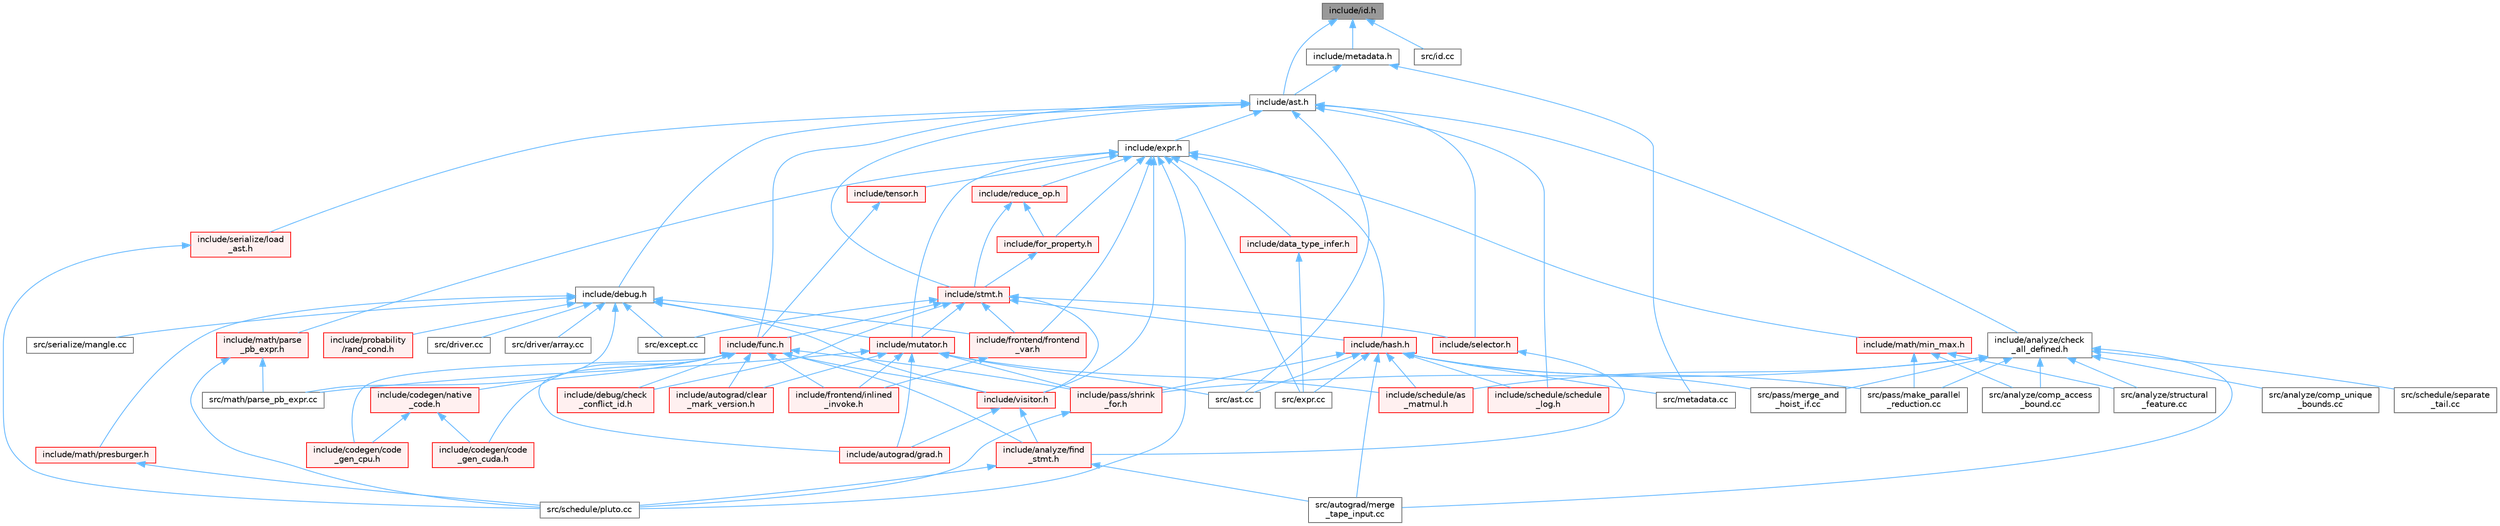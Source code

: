 digraph "include/id.h"
{
 // LATEX_PDF_SIZE
  bgcolor="transparent";
  edge [fontname=Helvetica,fontsize=10,labelfontname=Helvetica,labelfontsize=10];
  node [fontname=Helvetica,fontsize=10,shape=box,height=0.2,width=0.4];
  Node1 [label="include/id.h",height=0.2,width=0.4,color="gray40", fillcolor="grey60", style="filled", fontcolor="black",tooltip=" "];
  Node1 -> Node2 [dir="back",color="steelblue1",style="solid"];
  Node2 [label="include/ast.h",height=0.2,width=0.4,color="grey40", fillcolor="white", style="filled",URL="$ast_8h.html",tooltip=" "];
  Node2 -> Node3 [dir="back",color="steelblue1",style="solid"];
  Node3 [label="include/analyze/check\l_all_defined.h",height=0.2,width=0.4,color="grey40", fillcolor="white", style="filled",URL="$check__all__defined_8h.html",tooltip=" "];
  Node3 -> Node4 [dir="back",color="steelblue1",style="solid"];
  Node4 [label="include/pass/shrink\l_for.h",height=0.2,width=0.4,color="red", fillcolor="#FFF0F0", style="filled",URL="$shrink__for_8h.html",tooltip=" "];
  Node4 -> Node9 [dir="back",color="steelblue1",style="solid"];
  Node9 [label="src/schedule/pluto.cc",height=0.2,width=0.4,color="grey40", fillcolor="white", style="filled",URL="$pluto_8cc.html",tooltip=" "];
  Node3 -> Node10 [dir="back",color="steelblue1",style="solid"];
  Node10 [label="include/schedule/as\l_matmul.h",height=0.2,width=0.4,color="red", fillcolor="#FFF0F0", style="filled",URL="$as__matmul_8h.html",tooltip=" "];
  Node3 -> Node12 [dir="back",color="steelblue1",style="solid"];
  Node12 [label="src/analyze/comp_access\l_bound.cc",height=0.2,width=0.4,color="grey40", fillcolor="white", style="filled",URL="$comp__access__bound_8cc.html",tooltip=" "];
  Node3 -> Node13 [dir="back",color="steelblue1",style="solid"];
  Node13 [label="src/analyze/comp_unique\l_bounds.cc",height=0.2,width=0.4,color="grey40", fillcolor="white", style="filled",URL="$comp__unique__bounds_8cc.html",tooltip=" "];
  Node3 -> Node14 [dir="back",color="steelblue1",style="solid"];
  Node14 [label="src/analyze/structural\l_feature.cc",height=0.2,width=0.4,color="grey40", fillcolor="white", style="filled",URL="$structural__feature_8cc.html",tooltip=" "];
  Node3 -> Node15 [dir="back",color="steelblue1",style="solid"];
  Node15 [label="src/autograd/merge\l_tape_input.cc",height=0.2,width=0.4,color="grey40", fillcolor="white", style="filled",URL="$merge__tape__input_8cc.html",tooltip=" "];
  Node3 -> Node16 [dir="back",color="steelblue1",style="solid"];
  Node16 [label="src/pass/make_parallel\l_reduction.cc",height=0.2,width=0.4,color="grey40", fillcolor="white", style="filled",URL="$make__parallel__reduction_8cc.html",tooltip=" "];
  Node3 -> Node17 [dir="back",color="steelblue1",style="solid"];
  Node17 [label="src/pass/merge_and\l_hoist_if.cc",height=0.2,width=0.4,color="grey40", fillcolor="white", style="filled",URL="$merge__and__hoist__if_8cc.html",tooltip=" "];
  Node3 -> Node18 [dir="back",color="steelblue1",style="solid"];
  Node18 [label="src/schedule/separate\l_tail.cc",height=0.2,width=0.4,color="grey40", fillcolor="white", style="filled",URL="$separate__tail_8cc.html",tooltip=" "];
  Node2 -> Node19 [dir="back",color="steelblue1",style="solid"];
  Node19 [label="include/debug.h",height=0.2,width=0.4,color="grey40", fillcolor="white", style="filled",URL="$debug_8h.html",tooltip=" "];
  Node19 -> Node20 [dir="back",color="steelblue1",style="solid"];
  Node20 [label="include/frontend/frontend\l_var.h",height=0.2,width=0.4,color="red", fillcolor="#FFF0F0", style="filled",URL="$frontend__var_8h.html",tooltip=" "];
  Node20 -> Node21 [dir="back",color="steelblue1",style="solid"];
  Node21 [label="include/frontend/inlined\l_invoke.h",height=0.2,width=0.4,color="red", fillcolor="#FFF0F0", style="filled",URL="$inlined__invoke_8h.html",tooltip=" "];
  Node19 -> Node24 [dir="back",color="steelblue1",style="solid"];
  Node24 [label="include/math/presburger.h",height=0.2,width=0.4,color="red", fillcolor="#FFF0F0", style="filled",URL="$presburger_8h.html",tooltip=" "];
  Node24 -> Node9 [dir="back",color="steelblue1",style="solid"];
  Node19 -> Node58 [dir="back",color="steelblue1",style="solid"];
  Node58 [label="include/mutator.h",height=0.2,width=0.4,color="red", fillcolor="#FFF0F0", style="filled",URL="$mutator_8h.html",tooltip=" "];
  Node58 -> Node61 [dir="back",color="steelblue1",style="solid"];
  Node61 [label="include/autograd/clear\l_mark_version.h",height=0.2,width=0.4,color="red", fillcolor="#FFF0F0", style="filled",URL="$clear__mark__version_8h.html",tooltip=" "];
  Node58 -> Node68 [dir="back",color="steelblue1",style="solid"];
  Node68 [label="include/autograd/grad.h",height=0.2,width=0.4,color="red", fillcolor="#FFF0F0", style="filled",URL="$grad_8h.html",tooltip=" "];
  Node58 -> Node21 [dir="back",color="steelblue1",style="solid"];
  Node58 -> Node4 [dir="back",color="steelblue1",style="solid"];
  Node58 -> Node10 [dir="back",color="steelblue1",style="solid"];
  Node58 -> Node162 [dir="back",color="steelblue1",style="solid"];
  Node162 [label="src/ast.cc",height=0.2,width=0.4,color="grey40", fillcolor="white", style="filled",URL="$ast_8cc.html",tooltip=" "];
  Node58 -> Node163 [dir="back",color="steelblue1",style="solid"];
  Node163 [label="src/math/parse_pb_expr.cc",height=0.2,width=0.4,color="grey40", fillcolor="white", style="filled",URL="$parse__pb__expr_8cc.html",tooltip=" "];
  Node19 -> Node165 [dir="back",color="steelblue1",style="solid"];
  Node165 [label="include/probability\l/rand_cond.h",height=0.2,width=0.4,color="red", fillcolor="#FFF0F0", style="filled",URL="$rand__cond_8h.html",tooltip=" "];
  Node19 -> Node170 [dir="back",color="steelblue1",style="solid"];
  Node170 [label="include/visitor.h",height=0.2,width=0.4,color="red", fillcolor="#FFF0F0", style="filled",URL="$visitor_8h.html",tooltip=" "];
  Node170 -> Node191 [dir="back",color="steelblue1",style="solid"];
  Node191 [label="include/analyze/find\l_stmt.h",height=0.2,width=0.4,color="red", fillcolor="#FFF0F0", style="filled",URL="$find__stmt_8h.html",tooltip=" "];
  Node191 -> Node15 [dir="back",color="steelblue1",style="solid"];
  Node191 -> Node9 [dir="back",color="steelblue1",style="solid"];
  Node170 -> Node68 [dir="back",color="steelblue1",style="solid"];
  Node19 -> Node214 [dir="back",color="steelblue1",style="solid"];
  Node214 [label="src/driver.cc",height=0.2,width=0.4,color="grey40", fillcolor="white", style="filled",URL="$driver_8cc.html",tooltip=" "];
  Node19 -> Node215 [dir="back",color="steelblue1",style="solid"];
  Node215 [label="src/driver/array.cc",height=0.2,width=0.4,color="grey40", fillcolor="white", style="filled",URL="$array_8cc.html",tooltip=" "];
  Node19 -> Node139 [dir="back",color="steelblue1",style="solid"];
  Node139 [label="src/except.cc",height=0.2,width=0.4,color="grey40", fillcolor="white", style="filled",URL="$except_8cc.html",tooltip=" "];
  Node19 -> Node163 [dir="back",color="steelblue1",style="solid"];
  Node19 -> Node216 [dir="back",color="steelblue1",style="solid"];
  Node216 [label="src/serialize/mangle.cc",height=0.2,width=0.4,color="grey40", fillcolor="white", style="filled",URL="$mangle_8cc.html",tooltip=" "];
  Node2 -> Node217 [dir="back",color="steelblue1",style="solid"];
  Node217 [label="include/expr.h",height=0.2,width=0.4,color="grey40", fillcolor="white", style="filled",URL="$expr_8h.html",tooltip=" "];
  Node217 -> Node218 [dir="back",color="steelblue1",style="solid"];
  Node218 [label="include/data_type_infer.h",height=0.2,width=0.4,color="red", fillcolor="#FFF0F0", style="filled",URL="$data__type__infer_8h.html",tooltip=" "];
  Node218 -> Node219 [dir="back",color="steelblue1",style="solid"];
  Node219 [label="src/expr.cc",height=0.2,width=0.4,color="grey40", fillcolor="white", style="filled",URL="$expr_8cc.html",tooltip=" "];
  Node217 -> Node220 [dir="back",color="steelblue1",style="solid"];
  Node220 [label="include/for_property.h",height=0.2,width=0.4,color="red", fillcolor="#FFF0F0", style="filled",URL="$for__property_8h.html",tooltip=" "];
  Node220 -> Node221 [dir="back",color="steelblue1",style="solid"];
  Node221 [label="include/stmt.h",height=0.2,width=0.4,color="red", fillcolor="#FFF0F0", style="filled",URL="$stmt_8h.html",tooltip=" "];
  Node221 -> Node229 [dir="back",color="steelblue1",style="solid"];
  Node229 [label="include/debug/check\l_conflict_id.h",height=0.2,width=0.4,color="red", fillcolor="#FFF0F0", style="filled",URL="$check__conflict__id_8h.html",tooltip=" "];
  Node221 -> Node20 [dir="back",color="steelblue1",style="solid"];
  Node221 -> Node230 [dir="back",color="steelblue1",style="solid"];
  Node230 [label="include/func.h",height=0.2,width=0.4,color="red", fillcolor="#FFF0F0", style="filled",URL="$func_8h.html",tooltip=" "];
  Node230 -> Node191 [dir="back",color="steelblue1",style="solid"];
  Node230 -> Node61 [dir="back",color="steelblue1",style="solid"];
  Node230 -> Node68 [dir="back",color="steelblue1",style="solid"];
  Node230 -> Node200 [dir="back",color="steelblue1",style="solid"];
  Node200 [label="include/codegen/code\l_gen_cpu.h",height=0.2,width=0.4,color="red", fillcolor="#FFF0F0", style="filled",URL="$code__gen__cpu_8h.html",tooltip=" "];
  Node230 -> Node202 [dir="back",color="steelblue1",style="solid"];
  Node202 [label="include/codegen/code\l_gen_cuda.h",height=0.2,width=0.4,color="red", fillcolor="#FFF0F0", style="filled",URL="$code__gen__cuda_8h.html",tooltip=" "];
  Node230 -> Node231 [dir="back",color="steelblue1",style="solid"];
  Node231 [label="include/codegen/native\l_code.h",height=0.2,width=0.4,color="red", fillcolor="#FFF0F0", style="filled",URL="$native__code_8h.html",tooltip=" "];
  Node231 -> Node200 [dir="back",color="steelblue1",style="solid"];
  Node231 -> Node202 [dir="back",color="steelblue1",style="solid"];
  Node230 -> Node229 [dir="back",color="steelblue1",style="solid"];
  Node230 -> Node21 [dir="back",color="steelblue1",style="solid"];
  Node230 -> Node4 [dir="back",color="steelblue1",style="solid"];
  Node230 -> Node170 [dir="back",color="steelblue1",style="solid"];
  Node221 -> Node236 [dir="back",color="steelblue1",style="solid"];
  Node236 [label="include/hash.h",height=0.2,width=0.4,color="red", fillcolor="#FFF0F0", style="filled",URL="$hash_8h.html",tooltip=" "];
  Node236 -> Node4 [dir="back",color="steelblue1",style="solid"];
  Node236 -> Node10 [dir="back",color="steelblue1",style="solid"];
  Node236 -> Node237 [dir="back",color="steelblue1",style="solid"];
  Node237 [label="include/schedule/schedule\l_log.h",height=0.2,width=0.4,color="red", fillcolor="#FFF0F0", style="filled",URL="$schedule__log_8h.html",tooltip=" "];
  Node236 -> Node162 [dir="back",color="steelblue1",style="solid"];
  Node236 -> Node15 [dir="back",color="steelblue1",style="solid"];
  Node236 -> Node219 [dir="back",color="steelblue1",style="solid"];
  Node236 -> Node243 [dir="back",color="steelblue1",style="solid"];
  Node243 [label="src/metadata.cc",height=0.2,width=0.4,color="grey40", fillcolor="white", style="filled",URL="$metadata_8cc.html",tooltip=" "];
  Node236 -> Node16 [dir="back",color="steelblue1",style="solid"];
  Node236 -> Node17 [dir="back",color="steelblue1",style="solid"];
  Node221 -> Node58 [dir="back",color="steelblue1",style="solid"];
  Node221 -> Node250 [dir="back",color="steelblue1",style="solid"];
  Node250 [label="include/selector.h",height=0.2,width=0.4,color="red", fillcolor="#FFF0F0", style="filled",URL="$selector_8h.html",tooltip=" "];
  Node250 -> Node191 [dir="back",color="steelblue1",style="solid"];
  Node221 -> Node170 [dir="back",color="steelblue1",style="solid"];
  Node221 -> Node139 [dir="back",color="steelblue1",style="solid"];
  Node217 -> Node20 [dir="back",color="steelblue1",style="solid"];
  Node217 -> Node236 [dir="back",color="steelblue1",style="solid"];
  Node217 -> Node252 [dir="back",color="steelblue1",style="solid"];
  Node252 [label="include/math/min_max.h",height=0.2,width=0.4,color="red", fillcolor="#FFF0F0", style="filled",URL="$min__max_8h.html",tooltip=" "];
  Node252 -> Node12 [dir="back",color="steelblue1",style="solid"];
  Node252 -> Node14 [dir="back",color="steelblue1",style="solid"];
  Node252 -> Node16 [dir="back",color="steelblue1",style="solid"];
  Node217 -> Node253 [dir="back",color="steelblue1",style="solid"];
  Node253 [label="include/math/parse\l_pb_expr.h",height=0.2,width=0.4,color="red", fillcolor="#FFF0F0", style="filled",URL="$parse__pb__expr_8h.html",tooltip=" "];
  Node253 -> Node163 [dir="back",color="steelblue1",style="solid"];
  Node253 -> Node9 [dir="back",color="steelblue1",style="solid"];
  Node217 -> Node58 [dir="back",color="steelblue1",style="solid"];
  Node217 -> Node254 [dir="back",color="steelblue1",style="solid"];
  Node254 [label="include/reduce_op.h",height=0.2,width=0.4,color="red", fillcolor="#FFF0F0", style="filled",URL="$reduce__op_8h.html",tooltip=" "];
  Node254 -> Node220 [dir="back",color="steelblue1",style="solid"];
  Node254 -> Node221 [dir="back",color="steelblue1",style="solid"];
  Node217 -> Node256 [dir="back",color="steelblue1",style="solid"];
  Node256 [label="include/tensor.h",height=0.2,width=0.4,color="red", fillcolor="#FFF0F0", style="filled",URL="$tensor_8h.html",tooltip=" "];
  Node256 -> Node230 [dir="back",color="steelblue1",style="solid"];
  Node217 -> Node170 [dir="back",color="steelblue1",style="solid"];
  Node217 -> Node219 [dir="back",color="steelblue1",style="solid"];
  Node217 -> Node9 [dir="back",color="steelblue1",style="solid"];
  Node2 -> Node230 [dir="back",color="steelblue1",style="solid"];
  Node2 -> Node237 [dir="back",color="steelblue1",style="solid"];
  Node2 -> Node250 [dir="back",color="steelblue1",style="solid"];
  Node2 -> Node268 [dir="back",color="steelblue1",style="solid"];
  Node268 [label="include/serialize/load\l_ast.h",height=0.2,width=0.4,color="red", fillcolor="#FFF0F0", style="filled",URL="$load__ast_8h.html",tooltip=" "];
  Node268 -> Node9 [dir="back",color="steelblue1",style="solid"];
  Node2 -> Node221 [dir="back",color="steelblue1",style="solid"];
  Node2 -> Node162 [dir="back",color="steelblue1",style="solid"];
  Node1 -> Node270 [dir="back",color="steelblue1",style="solid"];
  Node270 [label="include/metadata.h",height=0.2,width=0.4,color="grey40", fillcolor="white", style="filled",URL="$metadata_8h.html",tooltip=" "];
  Node270 -> Node2 [dir="back",color="steelblue1",style="solid"];
  Node270 -> Node243 [dir="back",color="steelblue1",style="solid"];
  Node1 -> Node271 [dir="back",color="steelblue1",style="solid"];
  Node271 [label="src/id.cc",height=0.2,width=0.4,color="grey40", fillcolor="white", style="filled",URL="$id_8cc.html",tooltip=" "];
}
